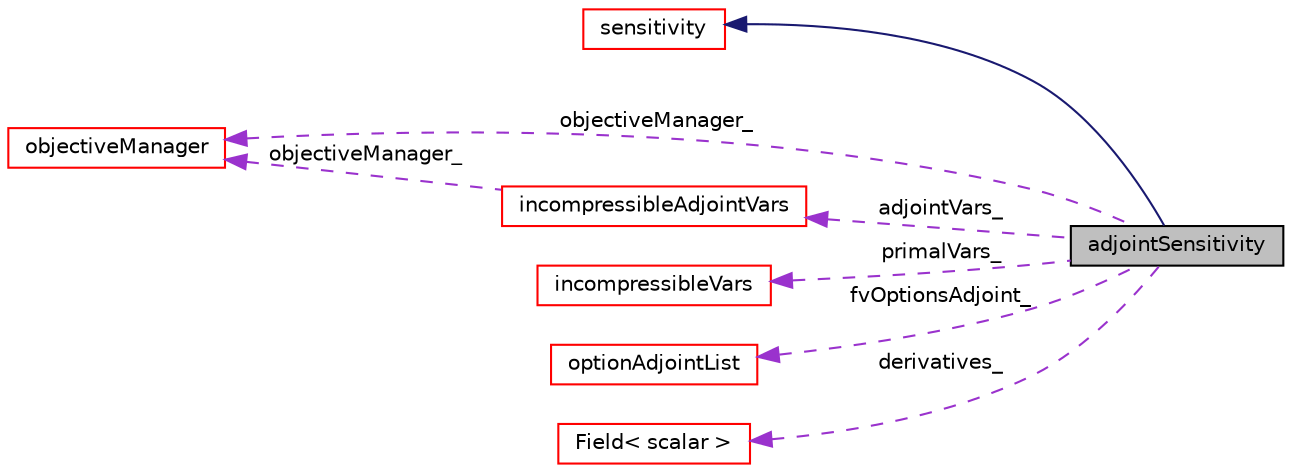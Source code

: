 digraph "adjointSensitivity"
{
  bgcolor="transparent";
  edge [fontname="Helvetica",fontsize="10",labelfontname="Helvetica",labelfontsize="10"];
  node [fontname="Helvetica",fontsize="10",shape=record];
  rankdir="LR";
  Node1 [label="adjointSensitivity",height=0.2,width=0.4,color="black", fillcolor="grey75", style="filled" fontcolor="black"];
  Node2 -> Node1 [dir="back",color="midnightblue",fontsize="10",style="solid",fontname="Helvetica"];
  Node2 [label="sensitivity",height=0.2,width=0.4,color="red",URL="$classFoam_1_1sensitivity.html",tooltip="Abstract base class for adjoint sensitivities. "];
  Node3 -> Node1 [dir="back",color="darkorchid3",fontsize="10",style="dashed",label=" adjointVars_" ,fontname="Helvetica"];
  Node3 [label="incompressibleAdjointVars",height=0.2,width=0.4,color="red",URL="$classFoam_1_1incompressibleAdjointVars.html",tooltip="Class including all adjoint fields for incompressible flows. "];
  Node4 -> Node3 [dir="back",color="darkorchid3",fontsize="10",style="dashed",label=" objectiveManager_" ,fontname="Helvetica"];
  Node4 [label="objectiveManager",height=0.2,width=0.4,color="red",URL="$classFoam_1_1objectiveManager.html",tooltip="class for managing incompressible objective functions. "];
  Node5 -> Node1 [dir="back",color="darkorchid3",fontsize="10",style="dashed",label=" primalVars_" ,fontname="Helvetica"];
  Node5 [label="incompressibleVars",height=0.2,width=0.4,color="red",URL="$classFoam_1_1incompressibleVars.html",tooltip="Base class for solution control classes. "];
  Node6 -> Node1 [dir="back",color="darkorchid3",fontsize="10",style="dashed",label=" fvOptionsAdjoint_" ,fontname="Helvetica"];
  Node6 [label="optionAdjointList",height=0.2,width=0.4,color="red",URL="$classFoam_1_1fv_1_1optionAdjointList.html"];
  Node7 -> Node1 [dir="back",color="darkorchid3",fontsize="10",style="dashed",label=" derivatives_" ,fontname="Helvetica"];
  Node7 [label="Field\< scalar \>",height=0.2,width=0.4,color="red",URL="$classFoam_1_1Field.html"];
  Node4 -> Node1 [dir="back",color="darkorchid3",fontsize="10",style="dashed",label=" objectiveManager_" ,fontname="Helvetica"];
}
